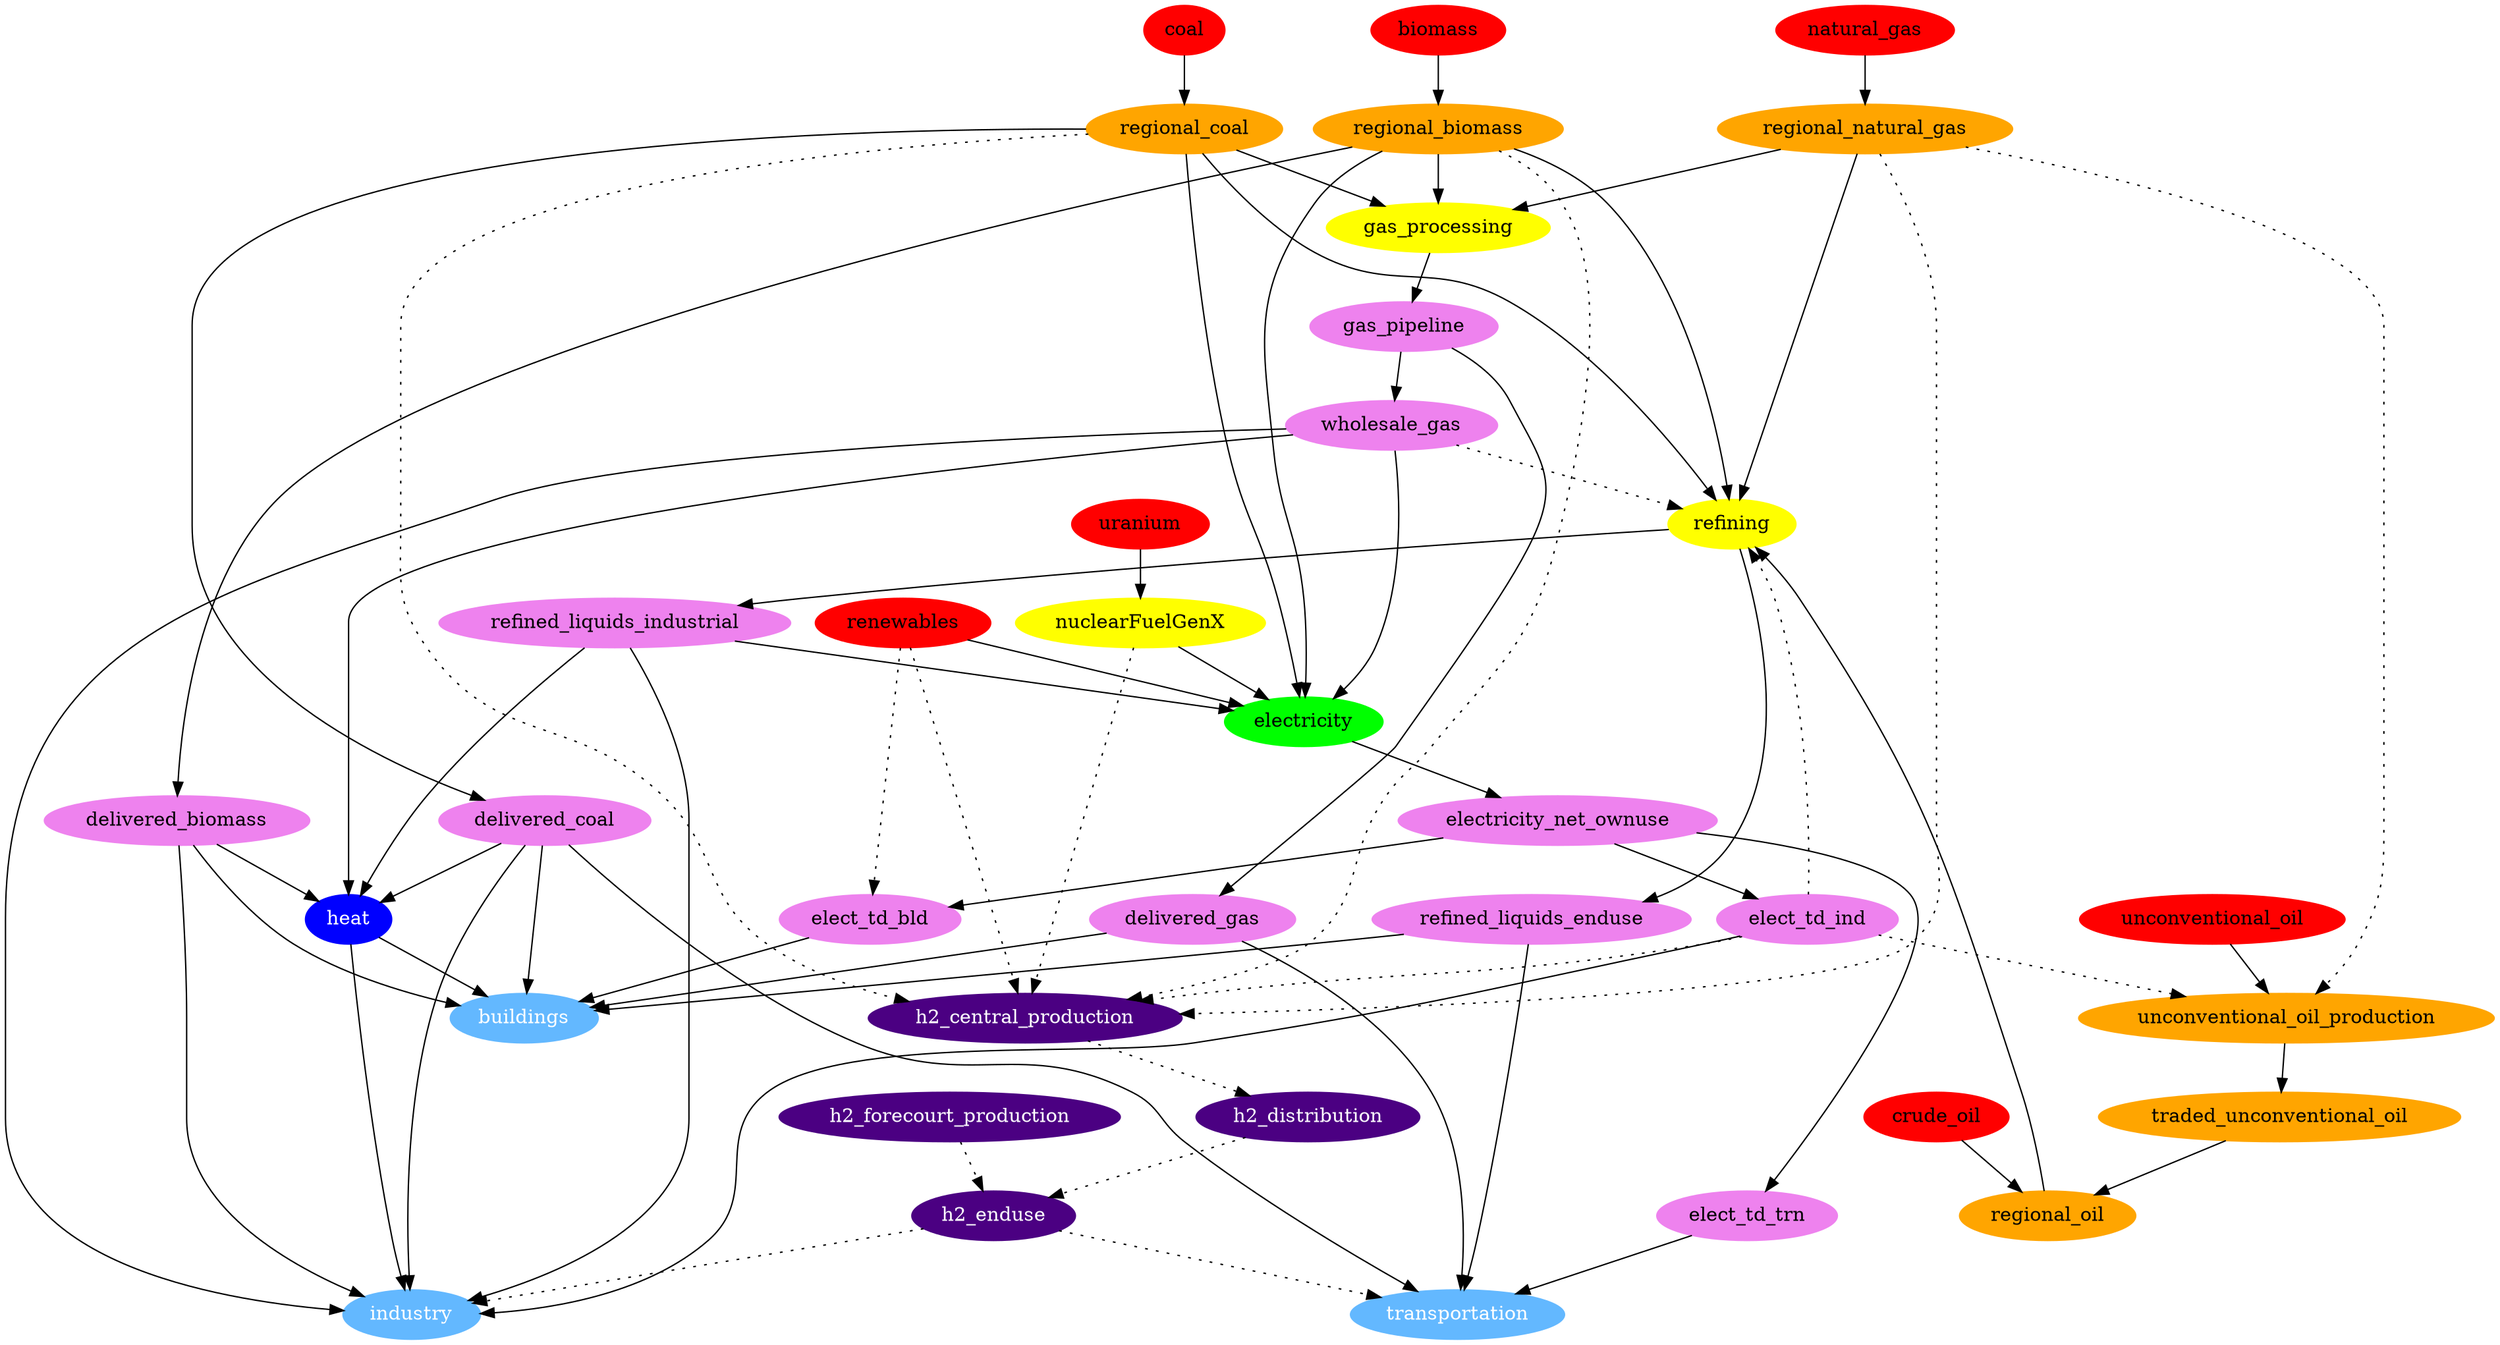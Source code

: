 digraph GCAM{
	coal[color=red,style=filled];
	natural_gas[color=red,style=filled];
	crude_oil[color=red,style=filled];
	unconventional_oil[color=red,style=filled];
	uranium[color=red,style=filled];
	biomass[color=red,style=filled];
	renewables[color=red,style=filled];

	regional_coal[color=orange,style=filled];
	regional_natural_gas[color=orange,style=filled];
	unconventional_oil_production[color=orange,style=filled];
	regional_biomass[color=orange,style=filled];
	regional_oil[color=orange,style=filled];
	traded_unconventional_oil[color=orange,style=filled];

	gas_processing[color=yellow,style=filled];
	nuclearFuelGenX[color=yellow,style=filled];
	refining[color=yellow,style=filled];

	electricity[color=green,style=filled];

	heat[color=blue,style=filled;fontcolor=white];

	h2_central_production[color=indigo,style=filled;fontcolor=white];
	h2_distribution[color=indigo,style=filled;fontcolor=white];
	h2_forecourt_production[color=indigo,style=filled;fontcolor=white];
	h2_enduse[color=indigo,style=filled;fontcolor=white];

	delivered_coal[color=violet;style=filled];
	delivered_biomass[color=violet;style=filled];
	electricity_net_ownuse[color=violet;style=filled];
	elect_td_bld[color=violet;style=filled];
	elect_td_ind[color=violet;style=filled];
	elect_td_trn[color=violet;style=filled];
	gas_pipeline[color=violet;style=filled];
	wholesale_gas[color=violet;style=filled];
	delivered_gas[color=violet;style=filled];
	refined_liquids_enduse[color=violet;style=filled];
	refined_liquids_industrial[color=violet;style=filled];

	buildings[color=steelblue1;style=filled;fontcolor=white];
	industry[color=steelblue1;style=filled;fontcolor=white];
	transportation[color=steelblue1;style=filled;fontcolor=white];

	coal->regional_coal;
	natural_gas->regional_natural_gas;
	crude_oil->regional_oil;
	unconventional_oil->unconventional_oil_production;
	regional_natural_gas->unconventional_oil_production[style=dotted];
	elect_td_ind->unconventional_oil_production[style=dotted];
	unconventional_oil_production->traded_unconventional_oil;
	traded_unconventional_oil->regional_oil;
	biomass->regional_biomass;

	regional_natural_gas->gas_processing;
	regional_coal->gas_processing;
	regional_biomass->gas_processing;
	uranium->nuclearFuelGenX;
	regional_oil->refining;
	regional_natural_gas->refining;
	regional_biomass->refining;
	regional_coal->refining;
	elect_td_ind->refining[style=dotted];
	wholesale_gas->refining[style=dotted];

	regional_coal->electricity;
	wholesale_gas->electricity;
	refined_liquids_industrial->electricity;
	regional_biomass->electricity;
	nuclearFuelGenX->electricity;
	renewables->electricity;

	delivered_biomass->heat;
	delivered_coal->heat;
	wholesale_gas->heat;
	refined_liquids_industrial->heat;

	regional_biomass->h2_central_production[style=dotted];
	regional_coal->h2_central_production[style=dotted];
	regional_natural_gas->h2_central_production[style=dotted];
	elect_td_ind->h2_central_production[style=dotted];
	nuclearFuelGenX->h2_central_production[style=dotted];
	renewables->h2_central_production[style=dotted];
	h2_central_production->h2_distribution[style=dotted];
	h2_distribution->h2_enduse[style=dotted];
	h2_forecourt_production->h2_enduse[style=dotted];
	
	regional_biomass->delivered_biomass;
	regional_coal->delivered_coal;
	electricity->electricity_net_ownuse;
	renewables->elect_td_bld[style=dotted];
	electricity_net_ownuse->elect_td_bld;
	electricity_net_ownuse->elect_td_ind;
	electricity_net_ownuse->elect_td_trn;
	gas_processing->gas_pipeline;
	gas_pipeline->wholesale_gas;
	gas_pipeline->delivered_gas;
	refining->refined_liquids_enduse;
	refining->refined_liquids_industrial;

	delivered_biomass->industry;
	delivered_coal->industry;
	wholesale_gas->industry;
	elect_td_ind->industry;
	heat->industry;
	refined_liquids_industrial->industry;
	h2_enduse->industry[style=dotted];

	delivered_biomass->buildings;
	delivered_coal->buildings;
	delivered_gas->buildings;
	elect_td_bld->buildings;
	heat->buildings;
	refined_liquids_enduse->buildings;
	
	delivered_coal->transportation;
	delivered_gas->transportation;
	elect_td_trn->transportation;
	refined_liquids_enduse->transportation;
	h2_enduse->transportation[style=dotted];
}